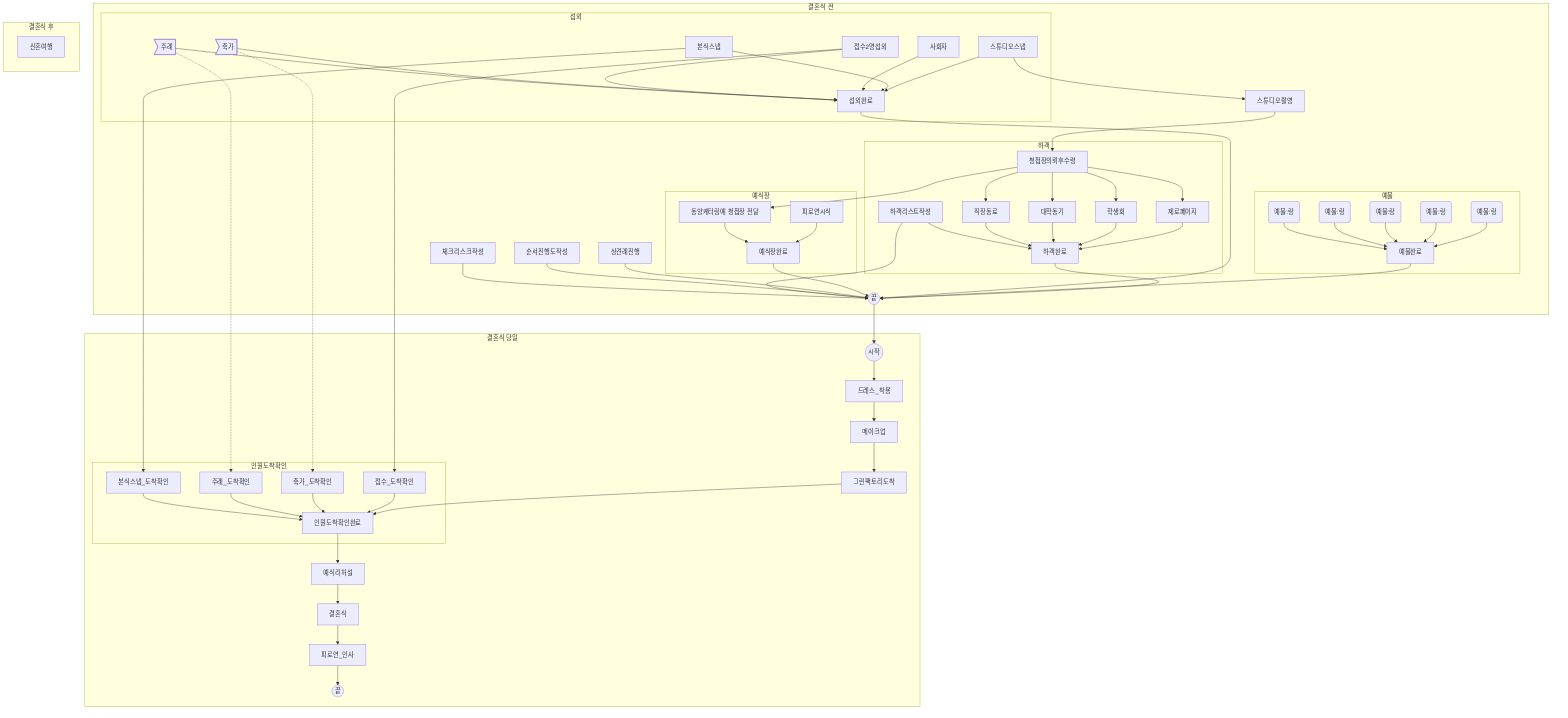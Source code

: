 graph TB
  subgraph 결혼식 전
    체크리스크작성 & 하객리스트작성 & 순서진행도작성 & 상견례진행 --> 준비끝((끝))
    subgraph 섭외
      주례섭외>주례] --> 섭외완료
      축가섭외>축가] --> 섭외완료
      접수섭외[접수2명섭외] --> 섭외완료
      사회자섭외[사회자] --> 섭외완료
      본식스냅섭외[본식스냅] --> 섭외완료
      스튜디오스냅섭외[스튜디오스냅] --> 섭외완료
    end
    subgraph 하객
      하객리스트작성 --> 하객완료
      청첩장 --> 직장동료 --> 하객완료
      청첩장 --> 대학동기 --> 하객완료
      청첩장 --> 학생회 --> 하객완료
      청첩장 --> 제로페이지 --> 하객완료
    end
    subgraph 예물
      반지(예물:랑) --> 예물완료
      목걸이(예물:랑) --> 예물완료
      시계(예물:랑) --> 예물완료
      양복2벌(예물:랑) --> 예물완료
      한복(예물:랑) --> 예물완료
    end
    subgraph 예식장
      청첩장제출[동양케터링에 청첩장 전달] --> 예식장완료
      피로연시식 --> 예식장완료
    end

    스튜디오스냅섭외 --> 스튜디오촬영 --> 청첩장[청첩장의뢰후수령] --> 청첩장제출

    예식장완료 & 섭외완료 & 예물완료 & 하객완료 --> 준비끝((끝))
  end
  subgraph 결혼식 후
    신혼여행[신혼여행]
  end
  준비끝 --> 결혼식시작
  subgraph 결혼식 당일
    결혼식시작((시작)) --> 드레스_착용
    메이크업
    그린팩토리도착
    예식리허설
    결혼식_메인[결혼식]
    피로연_인사 --> 결혼식끝((끝))

    subgraph 인원도착확인
      본식스냅섭외 --> 본식스냅_도착확인 --> 인원도착확인완료
      주례섭외 -.-> 주례_도착확인 --> 인원도착확인완료
      축가섭외 -.-> 축가_도착확인 --> 인원도착확인완료
      접수섭외 --> 접수_도착확인 --> 인원도착확인완료
    end

    드레스_착용 --> 메이크업 --> 그린팩토리도착

    그린팩토리도착 --> 인원도착확인완료 --> 예식리허설

    예식리허설 --> 결혼식_메인 --> 피로연_인사

  end